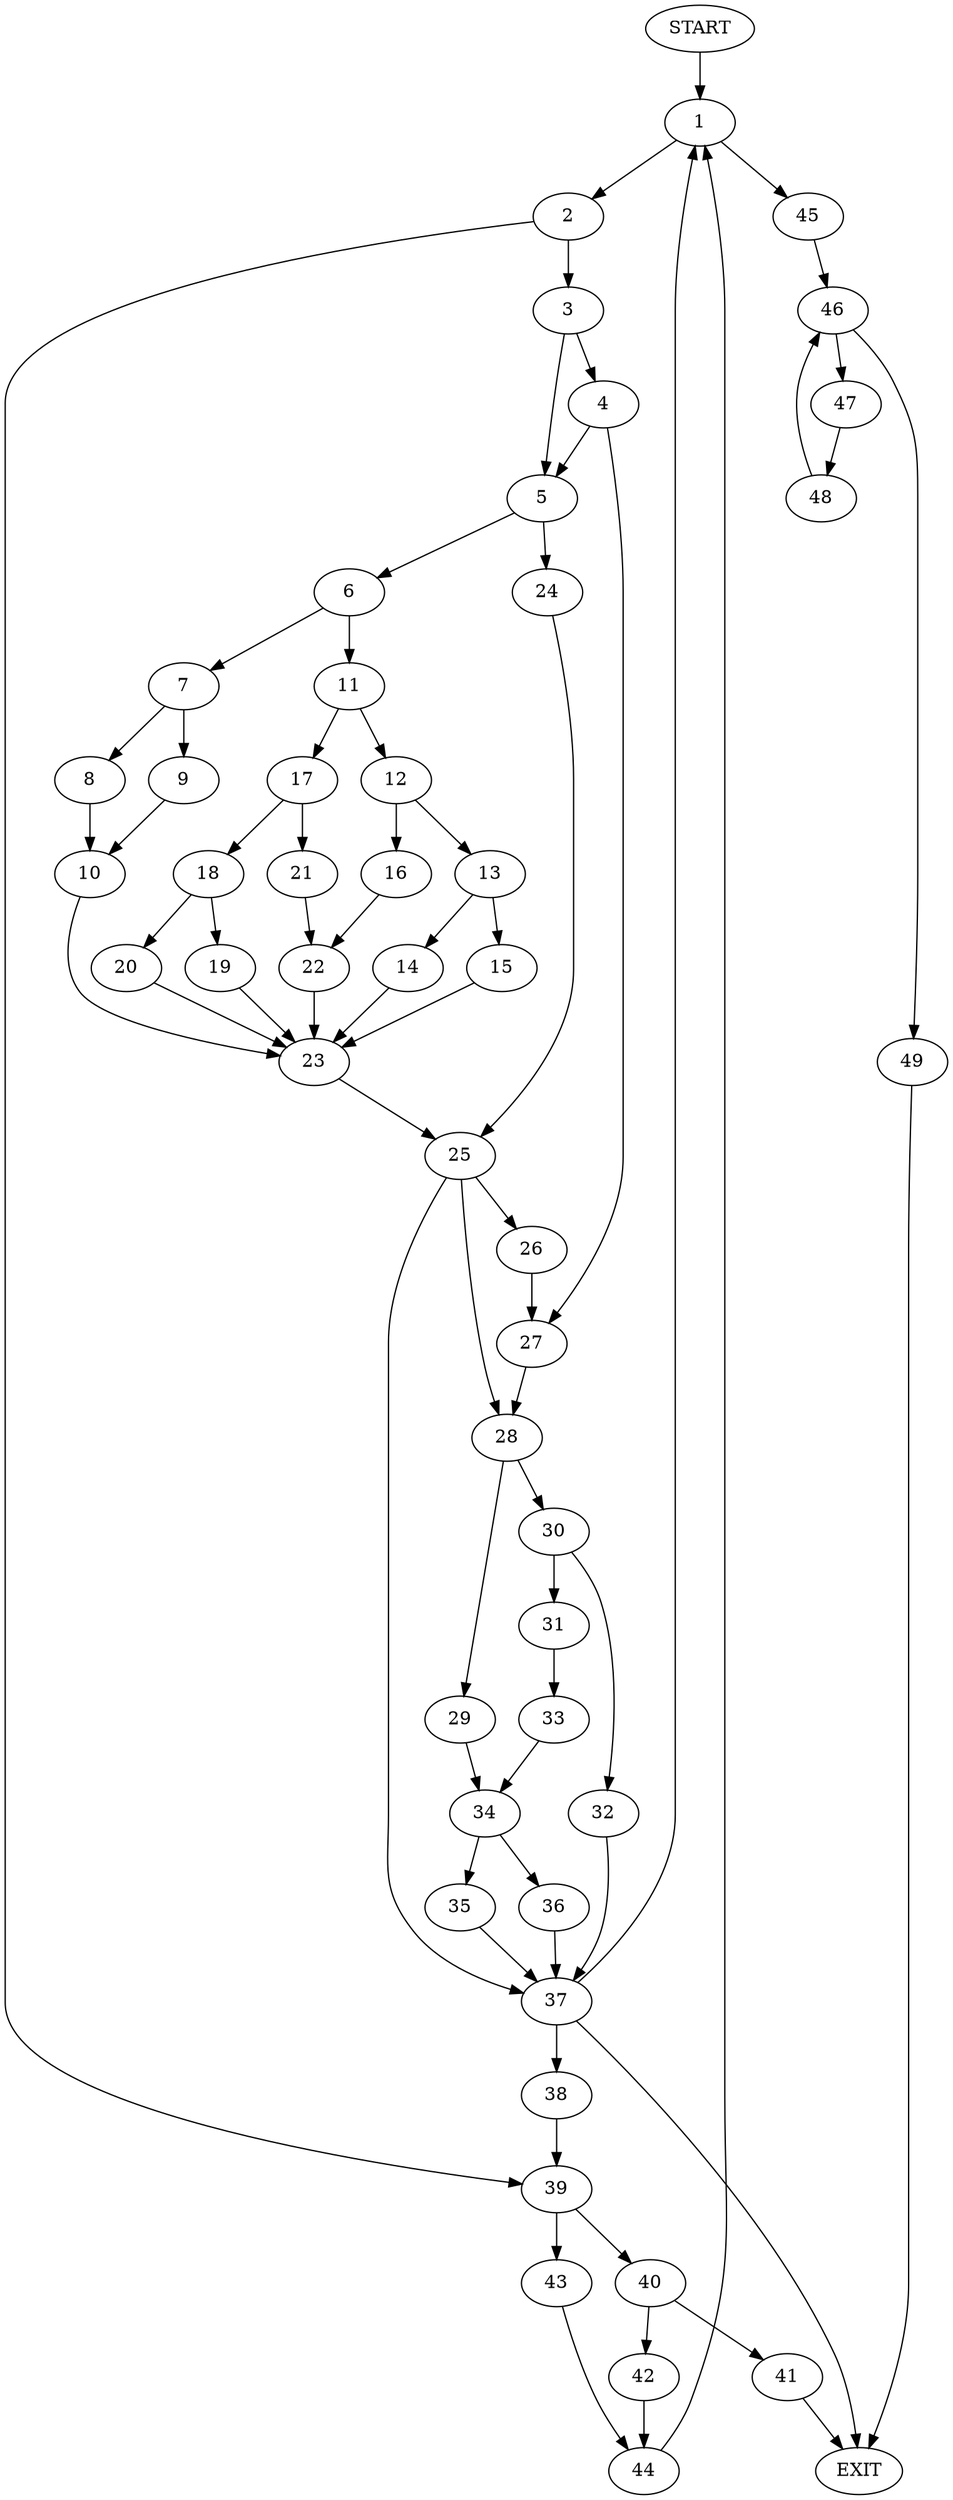 digraph { 
0 [label="START"];
1;
2;
3;
4;
5;
6;
7;
8;
9;
10;
11;
12;
13;
14;
15;
16;
17;
18;
19;
20;
21;
22;
23;
24;
25;
26;
27;
28;
29;
30;
31;
32;
33;
34;
35;
36;
37;
38;
39;
40;
41;
42;
43;
44;
45;
46;
47;
48;
49;
50[label="EXIT"];
0 -> 1;
1 -> 2;
1 -> 45;
2 -> 3;
2 -> 39;
3 -> 5;
3 -> 4;
4 -> 5;
4 -> 27;
5 -> 6;
5 -> 24;
6 -> 7;
6 -> 11;
7 -> 8;
7 -> 9;
8 -> 10;
9 -> 10;
10 -> 23;
11 -> 12;
11 -> 17;
12 -> 16;
12 -> 13;
13 -> 14;
13 -> 15;
14 -> 23;
15 -> 23;
16 -> 22;
17 -> 21;
17 -> 18;
18 -> 19;
18 -> 20;
19 -> 23;
20 -> 23;
21 -> 22;
22 -> 23;
23 -> 25;
24 -> 25;
25 -> 37;
25 -> 26;
25:s2 -> 28;
26 -> 27;
27 -> 28;
28 -> 29;
28 -> 30;
29 -> 34;
30 -> 31;
30 -> 32;
31 -> 33;
32 -> 37;
33 -> 34;
34 -> 35;
34 -> 36;
35 -> 37;
36 -> 37;
37 -> 50;
37 -> 38;
37:s2 -> 1;
38 -> 39;
39 -> 40;
39 -> 43;
40 -> 42;
40 -> 41;
41 -> 50;
42 -> 44;
43 -> 44;
44 -> 1;
45 -> 46;
46 -> 47;
46 -> 49;
47 -> 48;
48 -> 46;
49 -> 50;
}